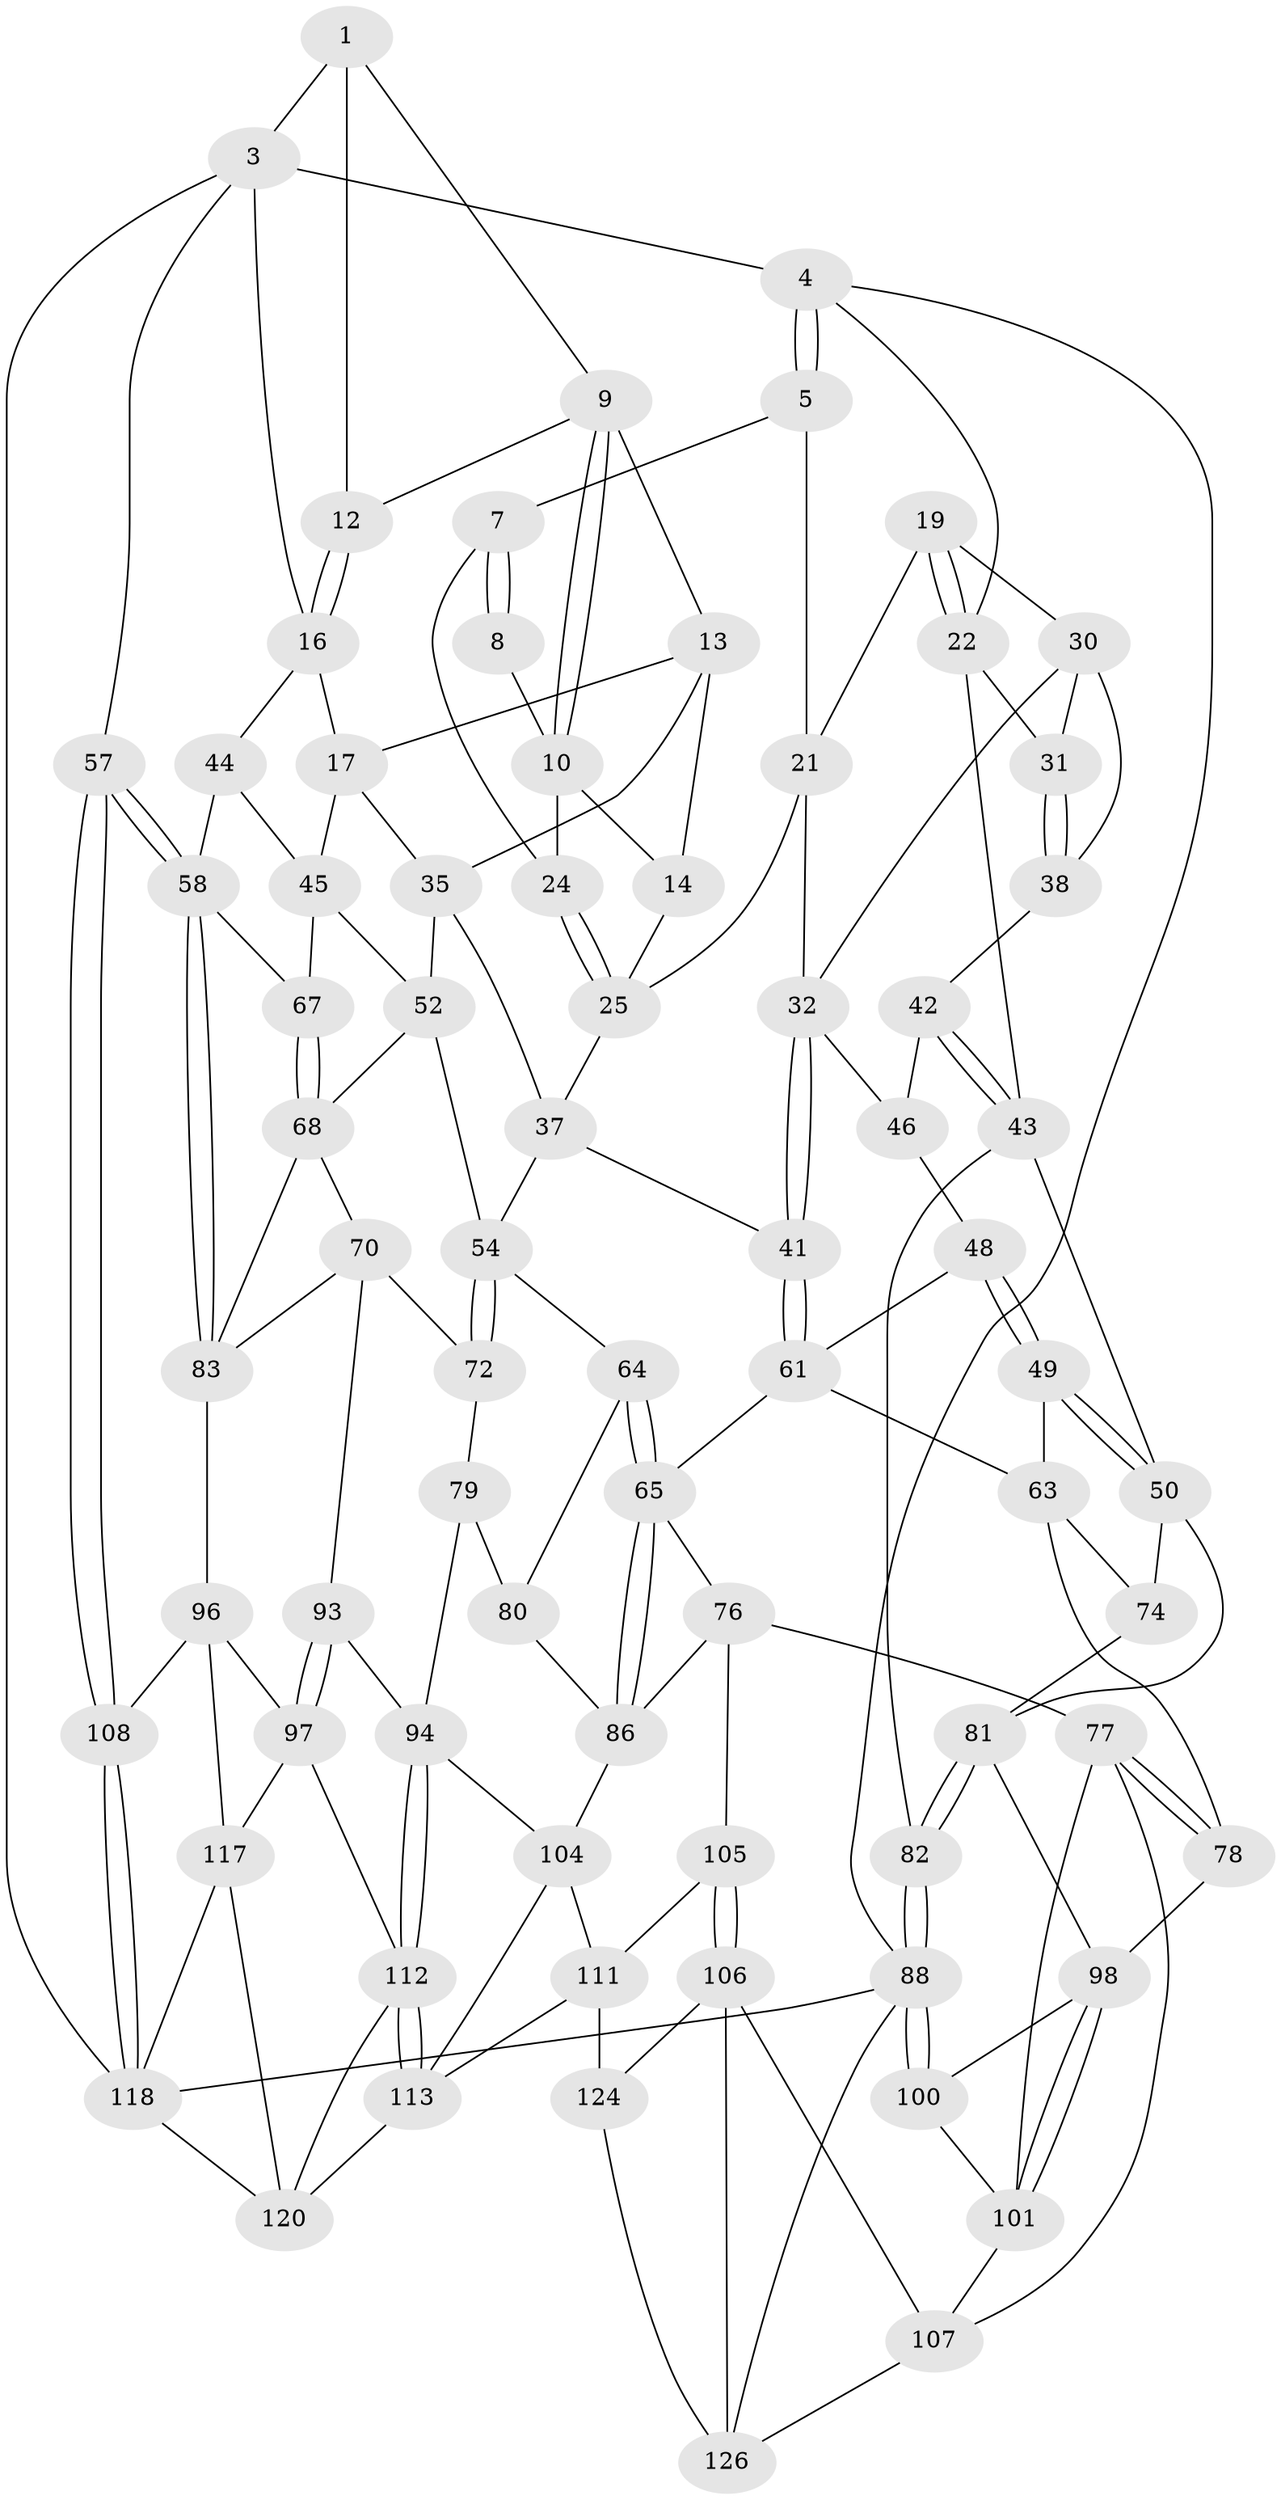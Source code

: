 // original degree distribution, {3: 0.0234375, 5: 0.5546875, 6: 0.2109375, 4: 0.2109375}
// Generated by graph-tools (version 1.1) at 2025/42/03/06/25 10:42:32]
// undirected, 76 vertices, 167 edges
graph export_dot {
graph [start="1"]
  node [color=gray90,style=filled];
  1 [pos="+0.7393346674562158+0",super="+2"];
  3 [pos="+1+0",super="+28"];
  4 [pos="+0+0"];
  5 [pos="+0+0",super="+6"];
  7 [pos="+0.315314975392756+0"];
  8 [pos="+0.6670635541702306+0"];
  9 [pos="+0.7416348530853804+0.07564350654661672",super="+11"];
  10 [pos="+0.6334746301962592+0.13191871701421526",super="+15"];
  12 [pos="+0.8409718545472098+0.12193886426743557"];
  13 [pos="+0.7247744640842095+0.2278412837072284",super="+18"];
  14 [pos="+0.6391437550045003+0.21755029231479747"];
  16 [pos="+0.9242788037992088+0.2714263007559219",super="+29"];
  17 [pos="+0.7825722426539774+0.27594116028715354",super="+39"];
  19 [pos="+0.03343239671335809+0.1557792887362011",super="+20"];
  21 [pos="+0.29378095289562434+0",super="+26"];
  22 [pos="+0+0.2661717013446754",super="+23"];
  24 [pos="+0.5699621932035193+0.11437652236363828"];
  25 [pos="+0.45156098961569757+0.2459013489474373",super="+27"];
  30 [pos="+0.11092776718987941+0.2546221123606416",super="+34"];
  31 [pos="+0.08931545064282907+0.26142277863306085"];
  32 [pos="+0.2984409880629147+0.35662125736808814",super="+33"];
  35 [pos="+0.6674841790498462+0.3682628380199999",super="+36"];
  37 [pos="+0.5624114158128081+0.31626916146178213",super="+40"];
  38 [pos="+0.11239853181667767+0.3819348874748966"];
  41 [pos="+0.3405385702757833+0.4037392826134973"];
  42 [pos="+0.10425919042637562+0.3920677576432584"];
  43 [pos="+0+0.3777114589994523",super="+51"];
  44 [pos="+0.9274989526006644+0.3590995300564102"];
  45 [pos="+0.779799740101806+0.47834744205272167",super="+56"];
  46 [pos="+0.23166285071031323+0.4238988136261105",super="+47"];
  48 [pos="+0.10804054176002456+0.45476201480653444",super="+60"];
  49 [pos="+0.07369010756518503+0.5190482237954795"];
  50 [pos="+0+0.5325628339132029",super="+75"];
  52 [pos="+0.6292328001088178+0.49086905541299486",super="+53"];
  54 [pos="+0.5443285114929526+0.5369640101540323",super="+55"];
  57 [pos="+1+0.6728628932821871"];
  58 [pos="+1+0.6549251267964137",super="+59"];
  61 [pos="+0.31552209931729885+0.5755298384476613",super="+62"];
  63 [pos="+0.17242120676180195+0.5440941267627506",super="+73"];
  64 [pos="+0.4565080139438994+0.5812862406148045"];
  65 [pos="+0.43160787754538565+0.5969435834900622",super="+66"];
  67 [pos="+0.801248204397604+0.5575902695365179"];
  68 [pos="+0.7802110141781227+0.5918436067712736",super="+69"];
  70 [pos="+0.6593774545131861+0.6639717784395771",super="+71"];
  72 [pos="+0.6279072524649153+0.6699640154138916"];
  74 [pos="+0.09661849155013996+0.6560690345340444"];
  76 [pos="+0.31639614107714203+0.6747531550542257",super="+91"];
  77 [pos="+0.22221952388870583+0.7196507876400529",super="+103"];
  78 [pos="+0.1798988544184064+0.6929895024026662"];
  79 [pos="+0.623860149935823+0.6723425204461664",super="+92"];
  80 [pos="+0.5166431773320118+0.65219977719328",super="+85"];
  81 [pos="+0+0.729826528592915",super="+87"];
  82 [pos="+0+0.7730704404847043"];
  83 [pos="+0.7759869345018974+0.7371694341064453",super="+84"];
  86 [pos="+0.46605878875095647+0.7661700662244768",super="+90"];
  88 [pos="+0+0.8866766517168947",super="+89"];
  93 [pos="+0.6608335701873972+0.8162851470743634"];
  94 [pos="+0.6454967501743684+0.819040432618643",super="+95"];
  96 [pos="+0.7759579522485877+0.7444292364851494",super="+109"];
  97 [pos="+0.7205847658756259+0.8239995290718418",super="+114"];
  98 [pos="+0.10343838947290229+0.7402896209891489",super="+99"];
  100 [pos="+0+0.8766902298214662"];
  101 [pos="+0.08570607197481704+0.810660376146181",super="+102"];
  104 [pos="+0.524219115593484+0.8527546684644717",super="+110"];
  105 [pos="+0.3752001024804437+0.8587415793778636"];
  106 [pos="+0.2571350253086322+0.8740748417666285",super="+125"];
  107 [pos="+0.23394362730387663+0.8531172834639117",super="+116"];
  108 [pos="+1+0.7158259755769797"];
  111 [pos="+0.40881294705160587+0.9012771090893466",super="+123"];
  112 [pos="+0.5948728910098371+0.8842752942608622",super="+115"];
  113 [pos="+0.550100280223069+0.9238520431168651",super="+128"];
  117 [pos="+0.8736716080109783+0.870469667820796",super="+119"];
  118 [pos="+1+0.7484523246226259",super="+122"];
  120 [pos="+0.7962857692817509+1",super="+121"];
  124 [pos="+0.34586941137552246+1"];
  126 [pos="+0.13833878411954562+1",super="+127"];
  1 -- 9;
  1 -- 3;
  1 -- 12;
  3 -- 4;
  3 -- 118;
  3 -- 16;
  3 -- 57;
  4 -- 5;
  4 -- 5;
  4 -- 88;
  4 -- 22;
  5 -- 21;
  5 -- 7;
  7 -- 8;
  7 -- 8;
  7 -- 24;
  8 -- 10;
  9 -- 10;
  9 -- 10;
  9 -- 12;
  9 -- 13;
  10 -- 24;
  10 -- 14;
  12 -- 16;
  12 -- 16;
  13 -- 14;
  13 -- 17;
  13 -- 35;
  14 -- 25;
  16 -- 17;
  16 -- 44;
  17 -- 35;
  17 -- 45;
  19 -- 22;
  19 -- 22;
  19 -- 21;
  19 -- 30;
  21 -- 32;
  21 -- 25;
  22 -- 31;
  22 -- 43;
  24 -- 25;
  24 -- 25;
  25 -- 37;
  30 -- 31;
  30 -- 38;
  30 -- 32;
  31 -- 38;
  31 -- 38;
  32 -- 41;
  32 -- 41;
  32 -- 46;
  35 -- 52;
  35 -- 37;
  37 -- 41;
  37 -- 54;
  38 -- 42;
  41 -- 61;
  41 -- 61;
  42 -- 43;
  42 -- 43;
  42 -- 46;
  43 -- 50;
  43 -- 82;
  44 -- 45;
  44 -- 58;
  45 -- 67;
  45 -- 52;
  46 -- 48 [weight=2];
  48 -- 49;
  48 -- 49;
  48 -- 61;
  49 -- 50;
  49 -- 50;
  49 -- 63;
  50 -- 81;
  50 -- 74;
  52 -- 54;
  52 -- 68;
  54 -- 72;
  54 -- 72;
  54 -- 64;
  57 -- 58;
  57 -- 58;
  57 -- 108;
  57 -- 108;
  58 -- 83;
  58 -- 83;
  58 -- 67;
  61 -- 65;
  61 -- 63;
  63 -- 74;
  63 -- 78;
  64 -- 65;
  64 -- 65;
  64 -- 80;
  65 -- 86;
  65 -- 86;
  65 -- 76;
  67 -- 68;
  67 -- 68;
  68 -- 70;
  68 -- 83;
  70 -- 72;
  70 -- 93;
  70 -- 83;
  72 -- 79;
  74 -- 81;
  76 -- 77;
  76 -- 105;
  76 -- 86;
  77 -- 78;
  77 -- 78;
  77 -- 101;
  77 -- 107;
  78 -- 98;
  79 -- 80 [weight=2];
  79 -- 94;
  80 -- 86;
  81 -- 82;
  81 -- 82;
  81 -- 98;
  82 -- 88;
  82 -- 88;
  83 -- 96;
  86 -- 104;
  88 -- 100;
  88 -- 100;
  88 -- 118;
  88 -- 126;
  93 -- 94;
  93 -- 97;
  93 -- 97;
  94 -- 112;
  94 -- 112;
  94 -- 104;
  96 -- 97;
  96 -- 108;
  96 -- 117;
  97 -- 112;
  97 -- 117;
  98 -- 101;
  98 -- 101;
  98 -- 100;
  100 -- 101;
  101 -- 107;
  104 -- 113;
  104 -- 111;
  105 -- 106;
  105 -- 106;
  105 -- 111;
  106 -- 107;
  106 -- 124;
  106 -- 126;
  107 -- 126;
  108 -- 118;
  108 -- 118;
  111 -- 124;
  111 -- 113;
  112 -- 113;
  112 -- 113;
  112 -- 120;
  113 -- 120;
  117 -- 120;
  117 -- 118;
  118 -- 120;
  124 -- 126;
}
